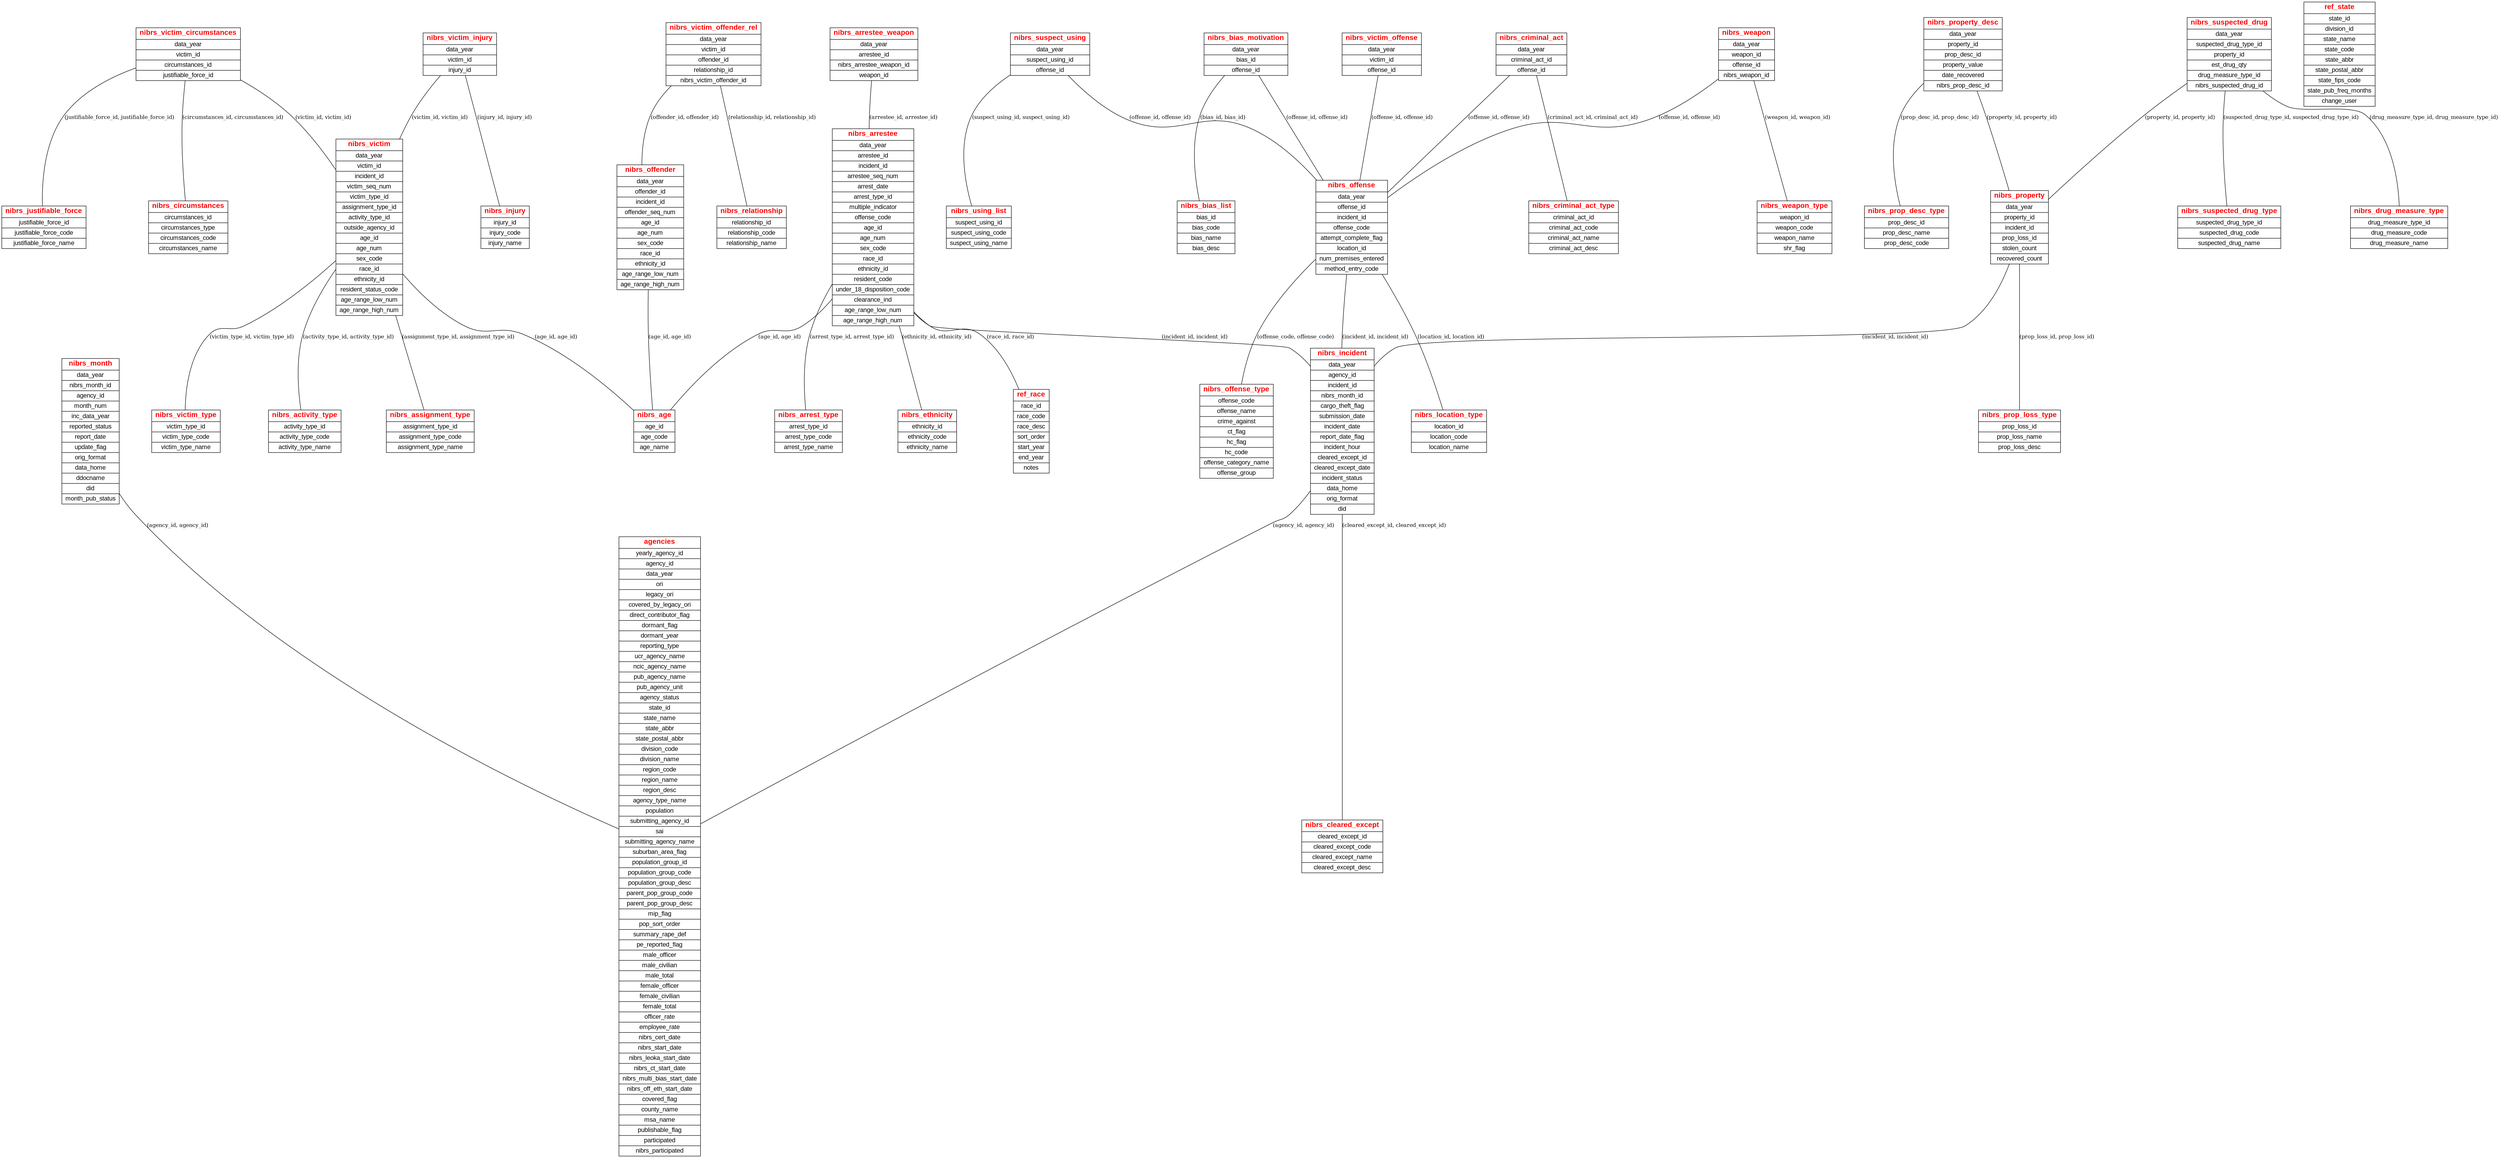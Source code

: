 graph G {
  node [shape=record, fontname="Arial"];
  edge [fontsize=12];
  nodesep=1.0;
  edgesep=0.75;
  rankdir=TB;
  0 [label=<{<b><font point-size='16' color='red'>agencies</font></b>|yearly_agency_id|agency_id|data_year|ori|legacy_ori|covered_by_legacy_ori|direct_contributor_flag|dormant_flag|dormant_year|reporting_type|ucr_agency_name|ncic_agency_name|pub_agency_name|pub_agency_unit|agency_status|state_id|state_name|state_abbr|state_postal_abbr|division_code|division_name|region_code|region_name|region_desc|agency_type_name|population|submitting_agency_id|sai|submitting_agency_name|suburban_area_flag|population_group_id|population_group_code|population_group_desc|parent_pop_group_code|parent_pop_group_desc|mip_flag|pop_sort_order|summary_rape_def|pe_reported_flag|male_officer|male_civilian|male_total|female_officer|female_civilian|female_total|officer_rate|employee_rate|nibrs_cert_date|nibrs_start_date|nibrs_leoka_start_date|nibrs_ct_start_date|nibrs_multi_bias_start_date|nibrs_off_eth_start_date|covered_flag|county_name|msa_name|publishable_flag|participated|nibrs_participated}>];
  1 [label=<{<b><font point-size='16' color='red'>nibrs_activity_type</font></b>|activity_type_id|activity_type_code|activity_type_name}>];
  2 [label=<{<b><font point-size='16' color='red'>nibrs_age</font></b>|age_id|age_code|age_name}>];
  3 [label=<{<b><font point-size='16' color='red'>nibrs_arrest_type</font></b>|arrest_type_id|arrest_type_code|arrest_type_name}>];
  4 [label=<{<b><font point-size='16' color='red'>nibrs_assignment_type</font></b>|assignment_type_id|assignment_type_code|assignment_type_name}>];
  5 [label=<{<b><font point-size='16' color='red'>nibrs_bias_list</font></b>|bias_id|bias_code|bias_name|bias_desc}>];
  6 [label=<{<b><font point-size='16' color='red'>nibrs_location_type</font></b>|location_id|location_code|location_name}>];
  7 [label=<{<b><font point-size='16' color='red'>nibrs_offense_type</font></b>|offense_code|offense_name|crime_against|ct_flag|hc_flag|hc_code|offense_category_name|offense_group}>];
  8 [label=<{<b><font point-size='16' color='red'>nibrs_prop_desc_type</font></b>|prop_desc_id|prop_desc_name|prop_desc_code}>];
  9 [label=<{<b><font point-size='16' color='red'>nibrs_victim_type</font></b>|victim_type_id|victim_type_code|victim_type_name}>];
  10 [label=<{<b><font point-size='16' color='red'>nibrs_circumstances</font></b>|circumstances_id|circumstances_type|circumstances_code|circumstances_name}>];
  11 [label=<{<b><font point-size='16' color='red'>nibrs_cleared_except</font></b>|cleared_except_id|cleared_except_code|cleared_except_name|cleared_except_desc}>];
  12 [label=<{<b><font point-size='16' color='red'>nibrs_criminal_act</font></b>|data_year|criminal_act_id|offense_id}>];
  13 [label=<{<b><font point-size='16' color='red'>nibrs_criminal_act_type</font></b>|criminal_act_id|criminal_act_code|criminal_act_name|criminal_act_desc}>];
  14 [label=<{<b><font point-size='16' color='red'>nibrs_drug_measure_type</font></b>|drug_measure_type_id|drug_measure_code|drug_measure_name}>];
  15 [label=<{<b><font point-size='16' color='red'>nibrs_ethnicity</font></b>|ethnicity_id|ethnicity_code|ethnicity_name}>];
  16 [label=<{<b><font point-size='16' color='red'>nibrs_injury</font></b>|injury_id|injury_code|injury_name}>];
  17 [label=<{<b><font point-size='16' color='red'>nibrs_justifiable_force</font></b>|justifiable_force_id|justifiable_force_code|justifiable_force_name}>];
  18 [label=<{<b><font point-size='16' color='red'>nibrs_prop_loss_type</font></b>|prop_loss_id|prop_loss_name|prop_loss_desc}>];
  19 [label=<{<b><font point-size='16' color='red'>nibrs_relationship</font></b>|relationship_id|relationship_code|relationship_name}>];
  20 [label=<{<b><font point-size='16' color='red'>nibrs_suspected_drug_type</font></b>|suspected_drug_type_id|suspected_drug_code|suspected_drug_name}>];
  21 [label=<{<b><font point-size='16' color='red'>nibrs_using_list</font></b>|suspect_using_id|suspect_using_code|suspect_using_name}>];
  22 [label=<{<b><font point-size='16' color='red'>nibrs_weapon_type</font></b>|weapon_id|weapon_code|weapon_name|shr_flag}>];
  23 [label=<{<b><font point-size='16' color='red'>ref_race</font></b>|race_id|race_code|race_desc|sort_order|start_year|end_year|notes}>];
  24 [label=<{<b><font point-size='16' color='red'>ref_state</font></b>|state_id|division_id|state_name|state_code|state_abbr|state_postal_abbr|state_fips_code|state_pub_freq_months|change_user}>];
  25 [label=<{<b><font point-size='16' color='red'>nibrs_arrestee</font></b>|data_year|arrestee_id|incident_id|arrestee_seq_num|arrest_date|arrest_type_id|multiple_indicator|offense_code|age_id|age_num|sex_code|race_id|ethnicity_id|resident_code|under_18_disposition_code|clearance_ind|age_range_low_num|age_range_high_num}>];
  26 [label=<{<b><font point-size='16' color='red'>nibrs_arrestee_weapon</font></b>|data_year|arrestee_id|nibrs_arrestee_weapon_id|weapon_id}>];
  27 [label=<{<b><font point-size='16' color='red'>nibrs_bias_motivation</font></b>|data_year|bias_id|offense_id}>];
  28 [label=<{<b><font point-size='16' color='red'>nibrs_month</font></b>|data_year|nibrs_month_id|agency_id|month_num|inc_data_year|reported_status|report_date|update_flag|orig_format|data_home|ddocname|did|month_pub_status}>];
  29 [label=<{<b><font point-size='16' color='red'>nibrs_incident</font></b>|data_year|agency_id|incident_id|nibrs_month_id|cargo_theft_flag|submission_date|incident_date|report_date_flag|incident_hour|cleared_except_id|cleared_except_date|incident_status|data_home|orig_format|did}>];
  30 [label=<{<b><font point-size='16' color='red'>nibrs_offender</font></b>|data_year|offender_id|incident_id|offender_seq_num|age_id|age_num|sex_code|race_id|ethnicity_id|age_range_low_num|age_range_high_num}>];
  31 [label=<{<b><font point-size='16' color='red'>nibrs_offense</font></b>|data_year|offense_id|incident_id|offense_code|attempt_complete_flag|location_id|num_premises_entered|method_entry_code}>];
  32 [label=<{<b><font point-size='16' color='red'>nibrs_property</font></b>|data_year|property_id|incident_id|prop_loss_id|stolen_count|recovered_count}>];
  33 [label=<{<b><font point-size='16' color='red'>nibrs_property_desc</font></b>|data_year|property_id|prop_desc_id|property_value|date_recovered|nibrs_prop_desc_id}>];
  34 [label=<{<b><font point-size='16' color='red'>nibrs_suspect_using</font></b>|data_year|suspect_using_id|offense_id}>];
  35 [label=<{<b><font point-size='16' color='red'>nibrs_suspected_drug</font></b>|data_year|suspected_drug_type_id|property_id|est_drug_qty|drug_measure_type_id|nibrs_suspected_drug_id}>];
  36 [label=<{<b><font point-size='16' color='red'>nibrs_victim</font></b>|data_year|victim_id|incident_id|victim_seq_num|victim_type_id|assignment_type_id|activity_type_id|outside_agency_id|age_id|age_num|sex_code|race_id|ethnicity_id|resident_status_code|age_range_low_num|age_range_high_num}>];
  37 [label=<{<b><font point-size='16' color='red'>nibrs_victim_circumstances</font></b>|data_year|victim_id|circumstances_id|justifiable_force_id}>];
  38 [label=<{<b><font point-size='16' color='red'>nibrs_victim_injury</font></b>|data_year|victim_id|injury_id}>];
  39 [label=<{<b><font point-size='16' color='red'>nibrs_victim_offender_rel</font></b>|data_year|victim_id|offender_id|relationship_id|nibrs_victim_offender_id}>];
  40 [label=<{<b><font point-size='16' color='red'>nibrs_victim_offense</font></b>|data_year|victim_id|offense_id}>];
  41 [label=<{<b><font point-size='16' color='red'>nibrs_weapon</font></b>|data_year|weapon_id|offense_id|nibrs_weapon_id}>];
  36 -- 1 [label="(activity_type_id, activity_type_id)"];
  25 -- 2 [label="(age_id, age_id)"];
  30 -- 2 [label="(age_id, age_id)"];
  36 -- 2 [label="(age_id, age_id)"];
  28 -- 0 [label="(agency_id, agency_id)"];
  29 -- 0 [label="(agency_id, agency_id)"];
  25 -- 3 [label="(arrest_type_id, arrest_type_id)"];
  26 -- 25 [label="(arrestee_id, arrestee_id)"];
  36 -- 4 [label="(assignment_type_id, assignment_type_id)"];
  27 -- 5 [label="(bias_id, bias_id)"];
  37 -- 10 [label="(circumstances_id, circumstances_id)"];
  29 -- 11 [label="(cleared_except_id, cleared_except_id)"];
  12 -- 13 [label="(criminal_act_id, criminal_act_id)"];
  35 -- 14 [label="(drug_measure_type_id, drug_measure_type_id)"];
  25 -- 15 [label="(ethnicity_id, ethnicity_id)"];
  25 -- 29 [label="(incident_id, incident_id)"];
  32 -- 29 [label="(incident_id, incident_id)"];
  31 -- 29 [label="(incident_id, incident_id)"];
  38 -- 16 [label="(injury_id, injury_id)"];
  37 -- 17 [label="(justifiable_force_id, justifiable_force_id)"];
  31 -- 6 [label="(location_id, location_id)"];
  39 -- 30 [label="(offender_id, offender_id)"];
  31 -- 7 [label="(offense_code, offense_code)"];
  34 -- 31 [label="(offense_id, offense_id)"];
  41 -- 31 [label="(offense_id, offense_id)"];
  27 -- 31 [label="(offense_id, offense_id)"];
  40 -- 31 [label="(offense_id, offense_id)"];
  12 -- 31 [label="(offense_id, offense_id)"];
  33 -- 8 [label="(prop_desc_id, prop_desc_id)"];
  32 -- 18 [label="(prop_loss_id, prop_loss_id)"];
  35 -- 32 [label="(property_id, property_id)"];
  33 -- 32 [label="(property_id, property_id)"];
  25 -- 23 [label="(race_id, race_id)"];
  39 -- 19 [label="(relationship_id, relationship_id)"];
  34 -- 21 [label="(suspect_using_id, suspect_using_id)"];
  35 -- 20 [label="(suspected_drug_type_id, suspected_drug_type_id)"];
  38 -- 36 [label="(victim_id, victim_id)"];
  37 -- 36 [label="(victim_id, victim_id)"];
  36 -- 9 [label="(victim_type_id, victim_type_id)"];
  41 -- 22 [label="(weapon_id, weapon_id)"];
}
